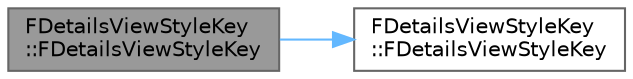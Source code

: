 digraph "FDetailsViewStyleKey::FDetailsViewStyleKey"
{
 // INTERACTIVE_SVG=YES
 // LATEX_PDF_SIZE
  bgcolor="transparent";
  edge [fontname=Helvetica,fontsize=10,labelfontname=Helvetica,labelfontsize=10];
  node [fontname=Helvetica,fontsize=10,shape=box,height=0.2,width=0.4];
  rankdir="LR";
  Node1 [id="Node000001",label="FDetailsViewStyleKey\l::FDetailsViewStyleKey",height=0.2,width=0.4,color="gray40", fillcolor="grey60", style="filled", fontcolor="black",tooltip="const Copy Constructor for"];
  Node1 -> Node2 [id="edge1_Node000001_Node000002",color="steelblue1",style="solid",tooltip=" "];
  Node2 [id="Node000002",label="FDetailsViewStyleKey\l::FDetailsViewStyleKey",height=0.2,width=0.4,color="grey40", fillcolor="white", style="filled",URL="$d7/d6c/classFDetailsViewStyleKey.html#ab04ba79ff5df05f13e1cebb095aae5fa",tooltip="Default constructor for."];
}
